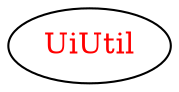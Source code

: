 digraph dependencyGraph {
 concentrate=true;
 ranksep="2.0";
 rankdir="LR"; 
 splines="ortho";
"UiUtil" [fontcolor="red"];
}